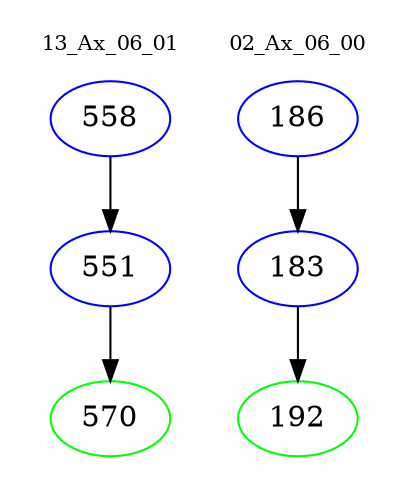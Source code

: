 digraph{
subgraph cluster_0 {
color = white
label = "13_Ax_06_01";
fontsize=10;
T0_558 [label="558", color="blue"]
T0_558 -> T0_551 [color="black"]
T0_551 [label="551", color="blue"]
T0_551 -> T0_570 [color="black"]
T0_570 [label="570", color="green"]
}
subgraph cluster_1 {
color = white
label = "02_Ax_06_00";
fontsize=10;
T1_186 [label="186", color="blue"]
T1_186 -> T1_183 [color="black"]
T1_183 [label="183", color="blue"]
T1_183 -> T1_192 [color="black"]
T1_192 [label="192", color="green"]
}
}
